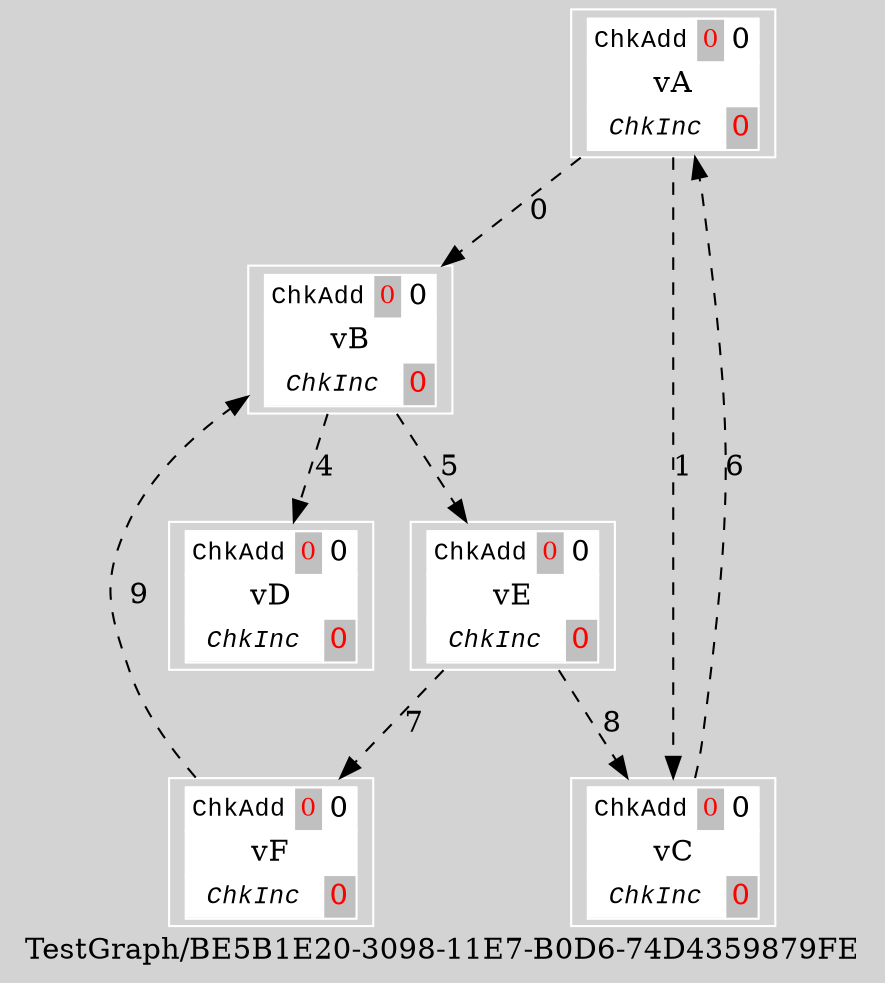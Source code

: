 digraph G {
graph [bgcolor=lightgrey]
node [shape=record color=white]
edge [style=dashed]
label="TestGraph/BE5B1E20-3098-11E7-B0D6-74D4359879FE"
0[label=<<TABLE BGCOLOR="white" BORDER="0" CELLBORDER="1" CELLSPACING="0"><TR><TD><FONT POINT-SIZE="12.0" FACE="Courier New">ChkAdd</FONT></TD><TD BGCOLOR="#c0c0c0" PORT="here"><FONT COLOR="red" POINT-SIZE="12.0">0</FONT></TD><TD>0</TD></TR><TR><TD COLSPAN="3">vA</TD></TR><TR><TD COLSPAN="2"><FONT POINT-SIZE="12.0" FACE="Courier New,italic">ChkInc</FONT></TD><TD BGCOLOR="#c0c0c0"><FONT COLOR="red">0</FONT></TD></TR></TABLE>>];
1[label=<<TABLE BGCOLOR="white" BORDER="0" CELLBORDER="1" CELLSPACING="0"><TR><TD><FONT POINT-SIZE="12.0" FACE="Courier New">ChkAdd</FONT></TD><TD BGCOLOR="#c0c0c0" PORT="here"><FONT COLOR="red" POINT-SIZE="12.0">0</FONT></TD><TD>0</TD></TR><TR><TD COLSPAN="3">vB</TD></TR><TR><TD COLSPAN="2"><FONT POINT-SIZE="12.0" FACE="Courier New,italic">ChkInc</FONT></TD><TD BGCOLOR="#c0c0c0"><FONT COLOR="red">0</FONT></TD></TR></TABLE>>];
2[label=<<TABLE BGCOLOR="white" BORDER="0" CELLBORDER="1" CELLSPACING="0"><TR><TD><FONT POINT-SIZE="12.0" FACE="Courier New">ChkAdd</FONT></TD><TD BGCOLOR="#c0c0c0" PORT="here"><FONT COLOR="red" POINT-SIZE="12.0">0</FONT></TD><TD>0</TD></TR><TR><TD COLSPAN="3">vC</TD></TR><TR><TD COLSPAN="2"><FONT POINT-SIZE="12.0" FACE="Courier New,italic">ChkInc</FONT></TD><TD BGCOLOR="#c0c0c0"><FONT COLOR="red">0</FONT></TD></TR></TABLE>>];
3[label=<<TABLE BGCOLOR="white" BORDER="0" CELLBORDER="1" CELLSPACING="0"><TR><TD><FONT POINT-SIZE="12.0" FACE="Courier New">ChkAdd</FONT></TD><TD BGCOLOR="#c0c0c0" PORT="here"><FONT COLOR="red" POINT-SIZE="12.0">0</FONT></TD><TD>0</TD></TR><TR><TD COLSPAN="3">vD</TD></TR><TR><TD COLSPAN="2"><FONT POINT-SIZE="12.0" FACE="Courier New,italic">ChkInc</FONT></TD><TD BGCOLOR="#c0c0c0"><FONT COLOR="red">0</FONT></TD></TR></TABLE>>];
4[label=<<TABLE BGCOLOR="white" BORDER="0" CELLBORDER="1" CELLSPACING="0"><TR><TD><FONT POINT-SIZE="12.0" FACE="Courier New">ChkAdd</FONT></TD><TD BGCOLOR="#c0c0c0" PORT="here"><FONT COLOR="red" POINT-SIZE="12.0">0</FONT></TD><TD>0</TD></TR><TR><TD COLSPAN="3">vE</TD></TR><TR><TD COLSPAN="2"><FONT POINT-SIZE="12.0" FACE="Courier New,italic">ChkInc</FONT></TD><TD BGCOLOR="#c0c0c0"><FONT COLOR="red">0</FONT></TD></TR></TABLE>>];
5[label=<<TABLE BGCOLOR="white" BORDER="0" CELLBORDER="1" CELLSPACING="0"><TR><TD><FONT POINT-SIZE="12.0" FACE="Courier New">ChkAdd</FONT></TD><TD BGCOLOR="#c0c0c0" PORT="here"><FONT COLOR="red" POINT-SIZE="12.0">0</FONT></TD><TD>0</TD></TR><TR><TD COLSPAN="3">vF</TD></TR><TR><TD COLSPAN="2"><FONT POINT-SIZE="12.0" FACE="Courier New,italic">ChkInc</FONT></TD><TD BGCOLOR="#c0c0c0"><FONT COLOR="red">0</FONT></TD></TR></TABLE>>];
0->1 [label="0"];
0->2 [label="1"];
1->3 [label="4"];
1->4 [label="5"];
2->0 [label="6"];
4->5 [label="7"];
4->2 [label="8"];
5->1 [label="9"];
}
